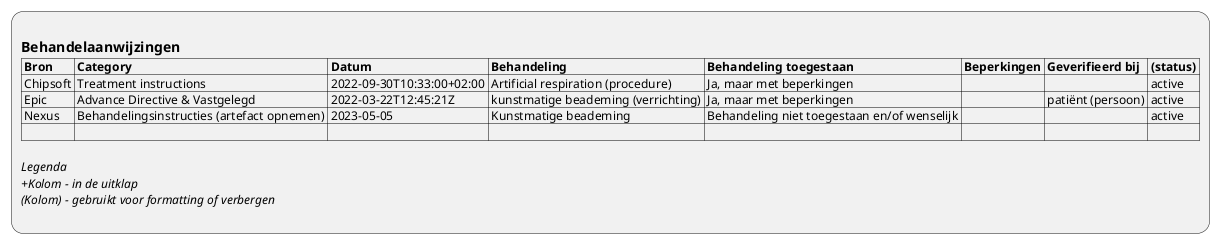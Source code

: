 @startuml ViewDefinition-Behandelaanwijzingen
:
== Behandelaanwijzingen
|= Bron |= Category |= Datum |= Behandeling |= Behandeling toegestaan |= Beperkingen |= Geverifieerd bij |= (status) |
| Chipsoft | Treatment instructions | 2022-09-30T10:33:00+02:00 | Artificial respiration (procedure) | Ja, maar met beperkingen |  |  | active |
| Epic | Advance Directive & Vastgelegd | 2022-03-22T12:45:21Z | kunstmatige beademing (verrichting) | Ja, maar met beperkingen |  | patiënt (persoon) | active |
| Nexus | Behandelingsinstructies (artefact opnemen) | 2023-05-05 | Kunstmatige beademing | Behandeling niet toegestaan en/of wenselijk |  |  | active |
| |

//Legenda//
//+Kolom - in de uitklap//
//(Kolom) - gebruikt voor formatting of verbergen//
;
@enduml